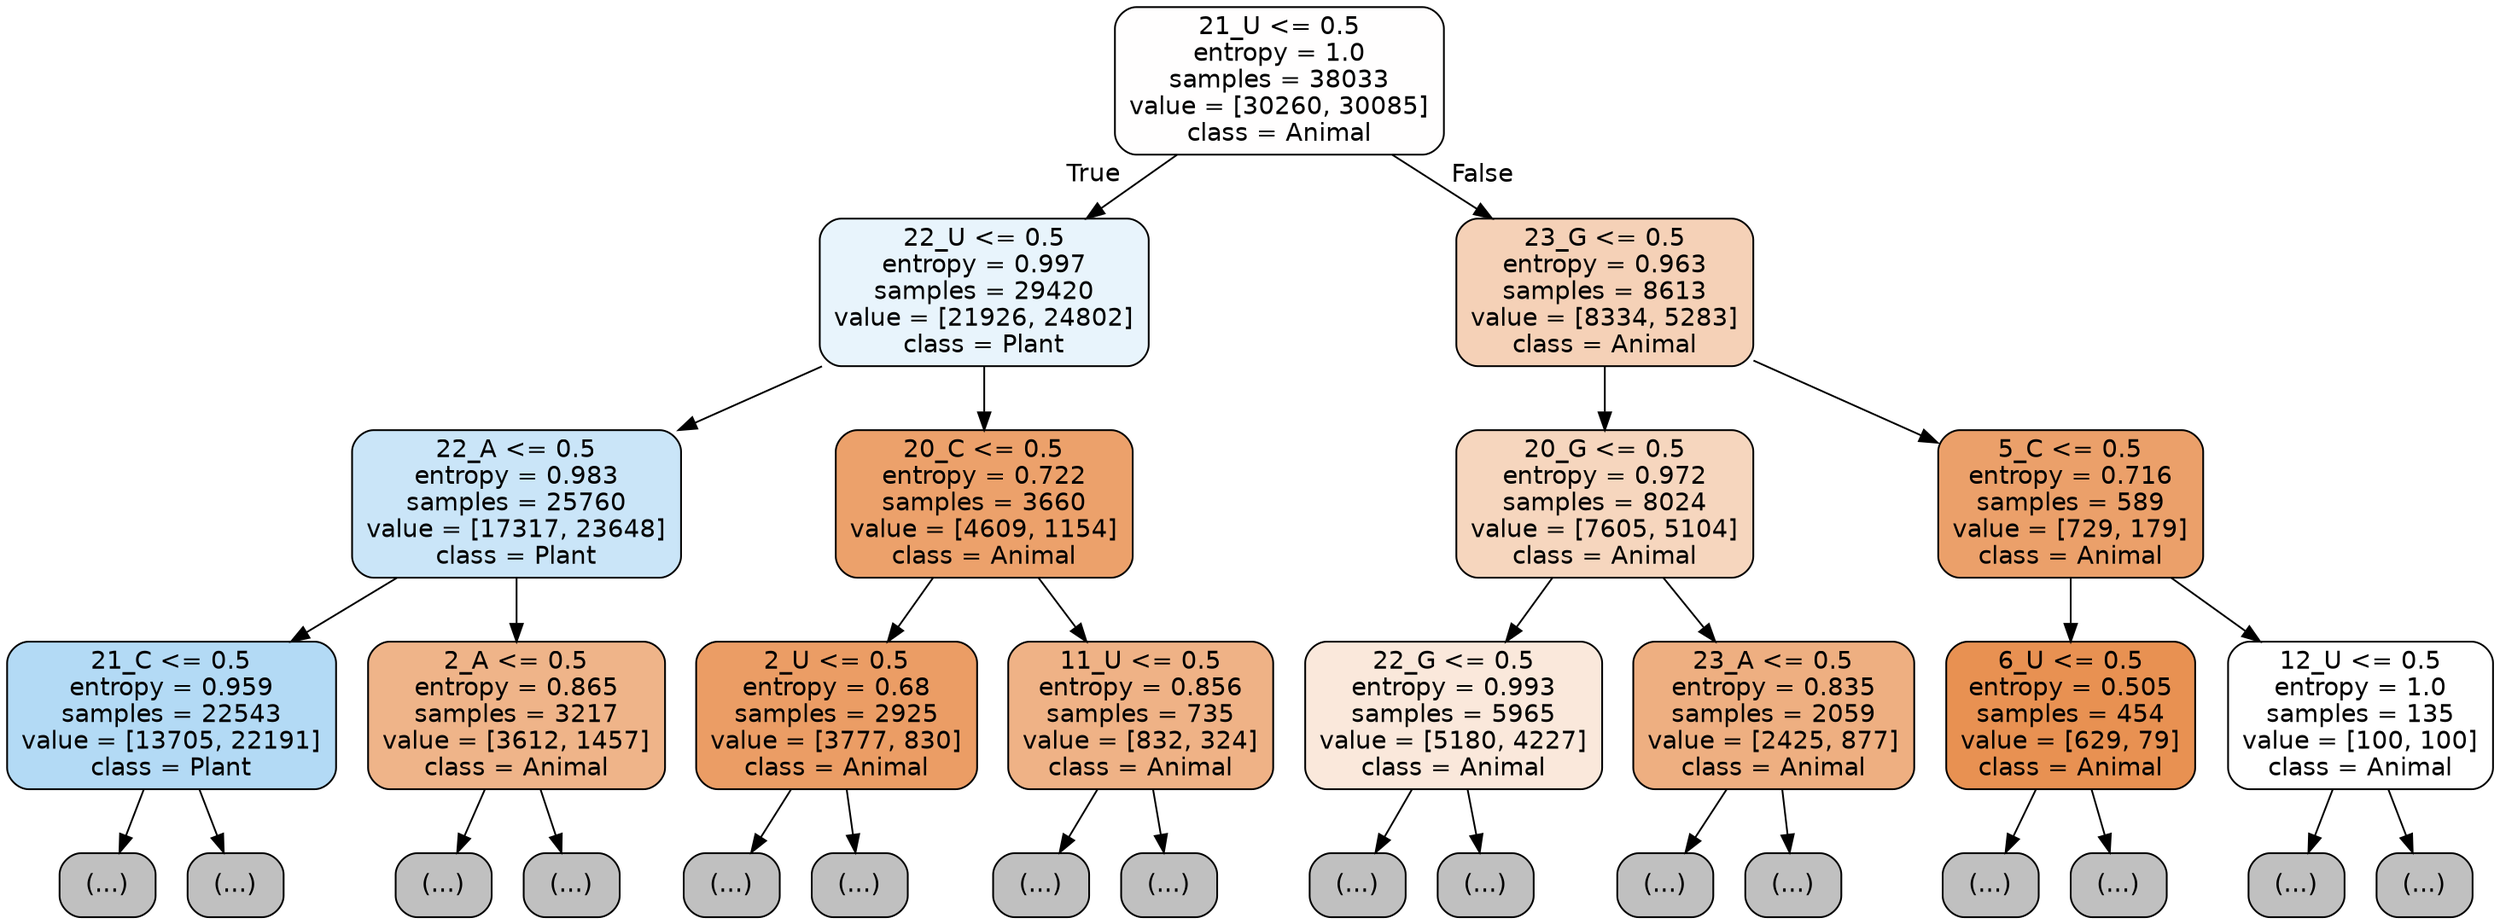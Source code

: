 digraph Tree {
node [shape=box, style="filled, rounded", color="black", fontname="helvetica"] ;
edge [fontname="helvetica"] ;
0 [label="21_U <= 0.5\nentropy = 1.0\nsamples = 38033\nvalue = [30260, 30085]\nclass = Animal", fillcolor="#fffefe"] ;
1 [label="22_U <= 0.5\nentropy = 0.997\nsamples = 29420\nvalue = [21926, 24802]\nclass = Plant", fillcolor="#e8f4fc"] ;
0 -> 1 [labeldistance=2.5, labelangle=45, headlabel="True"] ;
2 [label="22_A <= 0.5\nentropy = 0.983\nsamples = 25760\nvalue = [17317, 23648]\nclass = Plant", fillcolor="#cae5f8"] ;
1 -> 2 ;
3 [label="21_C <= 0.5\nentropy = 0.959\nsamples = 22543\nvalue = [13705, 22191]\nclass = Plant", fillcolor="#b3daf5"] ;
2 -> 3 ;
4 [label="(...)", fillcolor="#C0C0C0"] ;
3 -> 4 ;
7793 [label="(...)", fillcolor="#C0C0C0"] ;
3 -> 7793 ;
10116 [label="2_A <= 0.5\nentropy = 0.865\nsamples = 3217\nvalue = [3612, 1457]\nclass = Animal", fillcolor="#efb489"] ;
2 -> 10116 ;
10117 [label="(...)", fillcolor="#C0C0C0"] ;
10116 -> 10117 ;
11330 [label="(...)", fillcolor="#C0C0C0"] ;
10116 -> 11330 ;
11743 [label="20_C <= 0.5\nentropy = 0.722\nsamples = 3660\nvalue = [4609, 1154]\nclass = Animal", fillcolor="#eca16b"] ;
1 -> 11743 ;
11744 [label="2_U <= 0.5\nentropy = 0.68\nsamples = 2925\nvalue = [3777, 830]\nclass = Animal", fillcolor="#eb9d65"] ;
11743 -> 11744 ;
11745 [label="(...)", fillcolor="#C0C0C0"] ;
11744 -> 11745 ;
12484 [label="(...)", fillcolor="#C0C0C0"] ;
11744 -> 12484 ;
12781 [label="11_U <= 0.5\nentropy = 0.856\nsamples = 735\nvalue = [832, 324]\nclass = Animal", fillcolor="#efb286"] ;
11743 -> 12781 ;
12782 [label="(...)", fillcolor="#C0C0C0"] ;
12781 -> 12782 ;
13045 [label="(...)", fillcolor="#C0C0C0"] ;
12781 -> 13045 ;
13148 [label="23_G <= 0.5\nentropy = 0.963\nsamples = 8613\nvalue = [8334, 5283]\nclass = Animal", fillcolor="#f5d1b7"] ;
0 -> 13148 [labeldistance=2.5, labelangle=-45, headlabel="False"] ;
13149 [label="20_G <= 0.5\nentropy = 0.972\nsamples = 8024\nvalue = [7605, 5104]\nclass = Animal", fillcolor="#f6d6be"] ;
13148 -> 13149 ;
13150 [label="22_G <= 0.5\nentropy = 0.993\nsamples = 5965\nvalue = [5180, 4227]\nclass = Animal", fillcolor="#fae8db"] ;
13149 -> 13150 ;
13151 [label="(...)", fillcolor="#C0C0C0"] ;
13150 -> 13151 ;
15374 [label="(...)", fillcolor="#C0C0C0"] ;
13150 -> 15374 ;
15763 [label="23_A <= 0.5\nentropy = 0.835\nsamples = 2059\nvalue = [2425, 877]\nclass = Animal", fillcolor="#eeaf81"] ;
13149 -> 15763 ;
15764 [label="(...)", fillcolor="#C0C0C0"] ;
15763 -> 15764 ;
16523 [label="(...)", fillcolor="#C0C0C0"] ;
15763 -> 16523 ;
16580 [label="5_C <= 0.5\nentropy = 0.716\nsamples = 589\nvalue = [729, 179]\nclass = Animal", fillcolor="#eba06a"] ;
13148 -> 16580 ;
16581 [label="6_U <= 0.5\nentropy = 0.505\nsamples = 454\nvalue = [629, 79]\nclass = Animal", fillcolor="#e89152"] ;
16580 -> 16581 ;
16582 [label="(...)", fillcolor="#C0C0C0"] ;
16581 -> 16582 ;
16679 [label="(...)", fillcolor="#C0C0C0"] ;
16581 -> 16679 ;
16716 [label="12_U <= 0.5\nentropy = 1.0\nsamples = 135\nvalue = [100, 100]\nclass = Animal", fillcolor="#ffffff"] ;
16580 -> 16716 ;
16717 [label="(...)", fillcolor="#C0C0C0"] ;
16716 -> 16717 ;
16772 [label="(...)", fillcolor="#C0C0C0"] ;
16716 -> 16772 ;
}